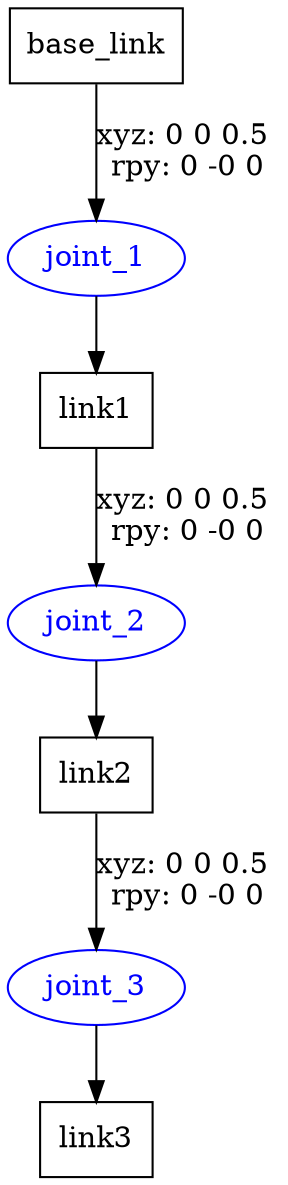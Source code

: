 digraph G {
node [shape=box];
"base_link" [label="base_link"];
"link1" [label="link1"];
"link2" [label="link2"];
"link3" [label="link3"];
node [shape=ellipse, color=blue, fontcolor=blue];
"base_link" -> "joint_1" [label="xyz: 0 0 0.5 \nrpy: 0 -0 0"]
"joint_1" -> "link1"
"link1" -> "joint_2" [label="xyz: 0 0 0.5 \nrpy: 0 -0 0"]
"joint_2" -> "link2"
"link2" -> "joint_3" [label="xyz: 0 0 0.5 \nrpy: 0 -0 0"]
"joint_3" -> "link3"
}
